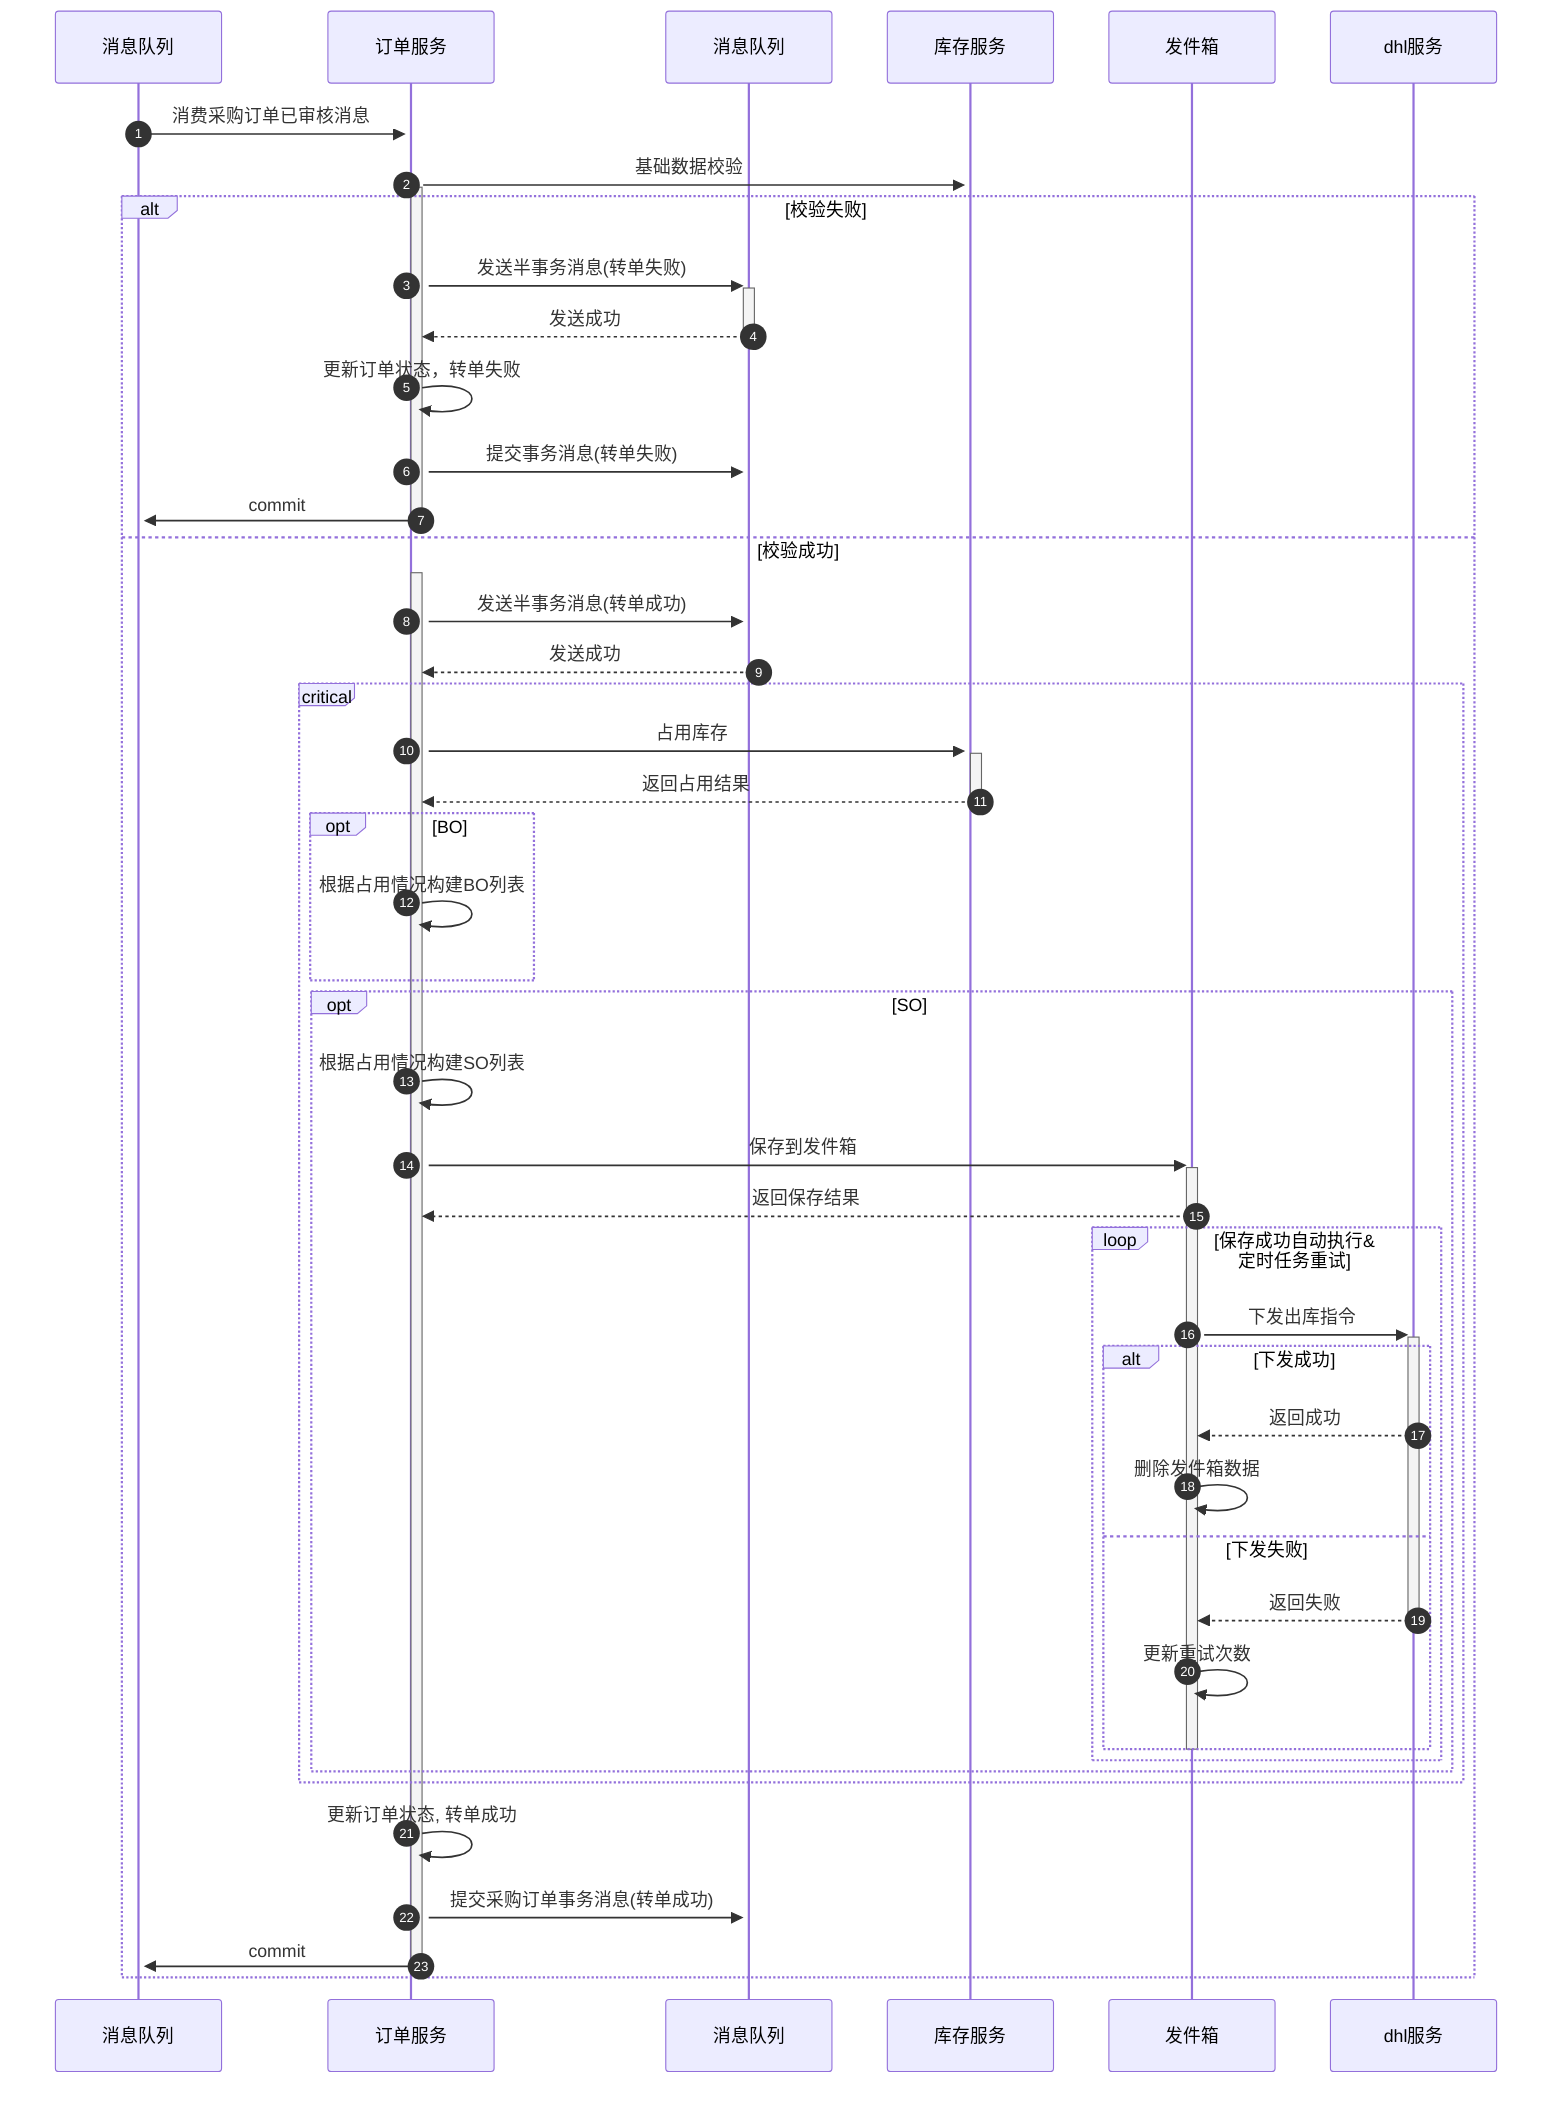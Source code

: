 sequenceDiagram
    autonumber
    participant a1 as 消息队列
    participant a2 as 订单服务
    participant a3 as 消息队列
    participant a4 as 库存服务
    participant a5 as 发件箱
    participant a6 as dhl服务
    a1 ->>+ a2: 消费采购订单已审核消息
    a2 ->>+ a4: 基础数据校验
    activate a2
    alt 校验失败
        a2 ->>+ a3: 发送半事务消息(转单失败)
        a3 -->>- a2: 发送成功
        a2 ->> a2: 更新订单状态，转单失败
        a2 ->>+ a3: 提交事务消息(转单失败)
        a2 ->>+ a1: commit
        deactivate a2

    else 校验成功
        activate a2
        a2 ->>+ a3: 发送半事务消息(转单成功)
        a3 -->> a2: 发送成功
        critical
            a2 ->>+ a4: 占用库存
            a4 -->>- a2: 返回占用结果
            opt BO
                a2 ->> a2: 根据占用情况构建BO列表
            end
            opt SO
                a2 ->> a2: 根据占用情况构建SO列表
                a2 ->> + a5: 保存到发件箱
                a5 -->> - a2: 返回保存结果
                activate a5
                loop 保存成功自动执行&<br/>定时任务重试
                    a5 ->> + a6: 下发出库指令
                    alt 下发成功
                        a6 -->> a5: 返回成功
                        a5 ->> a5: 删除发件箱数据

                    else 下发失败
                        a6 -->> - a5: 返回失败
                        a5 ->> a5: 更新重试次数
                    end
                    deactivate a5
                end
            end
        end
        a2 ->> a2: 更新订单状态, 转单成功
        a2 ->> a3: 提交采购订单事务消息(转单成功)
        a2 ->>+ a1: commit
        deactivate a2
    end